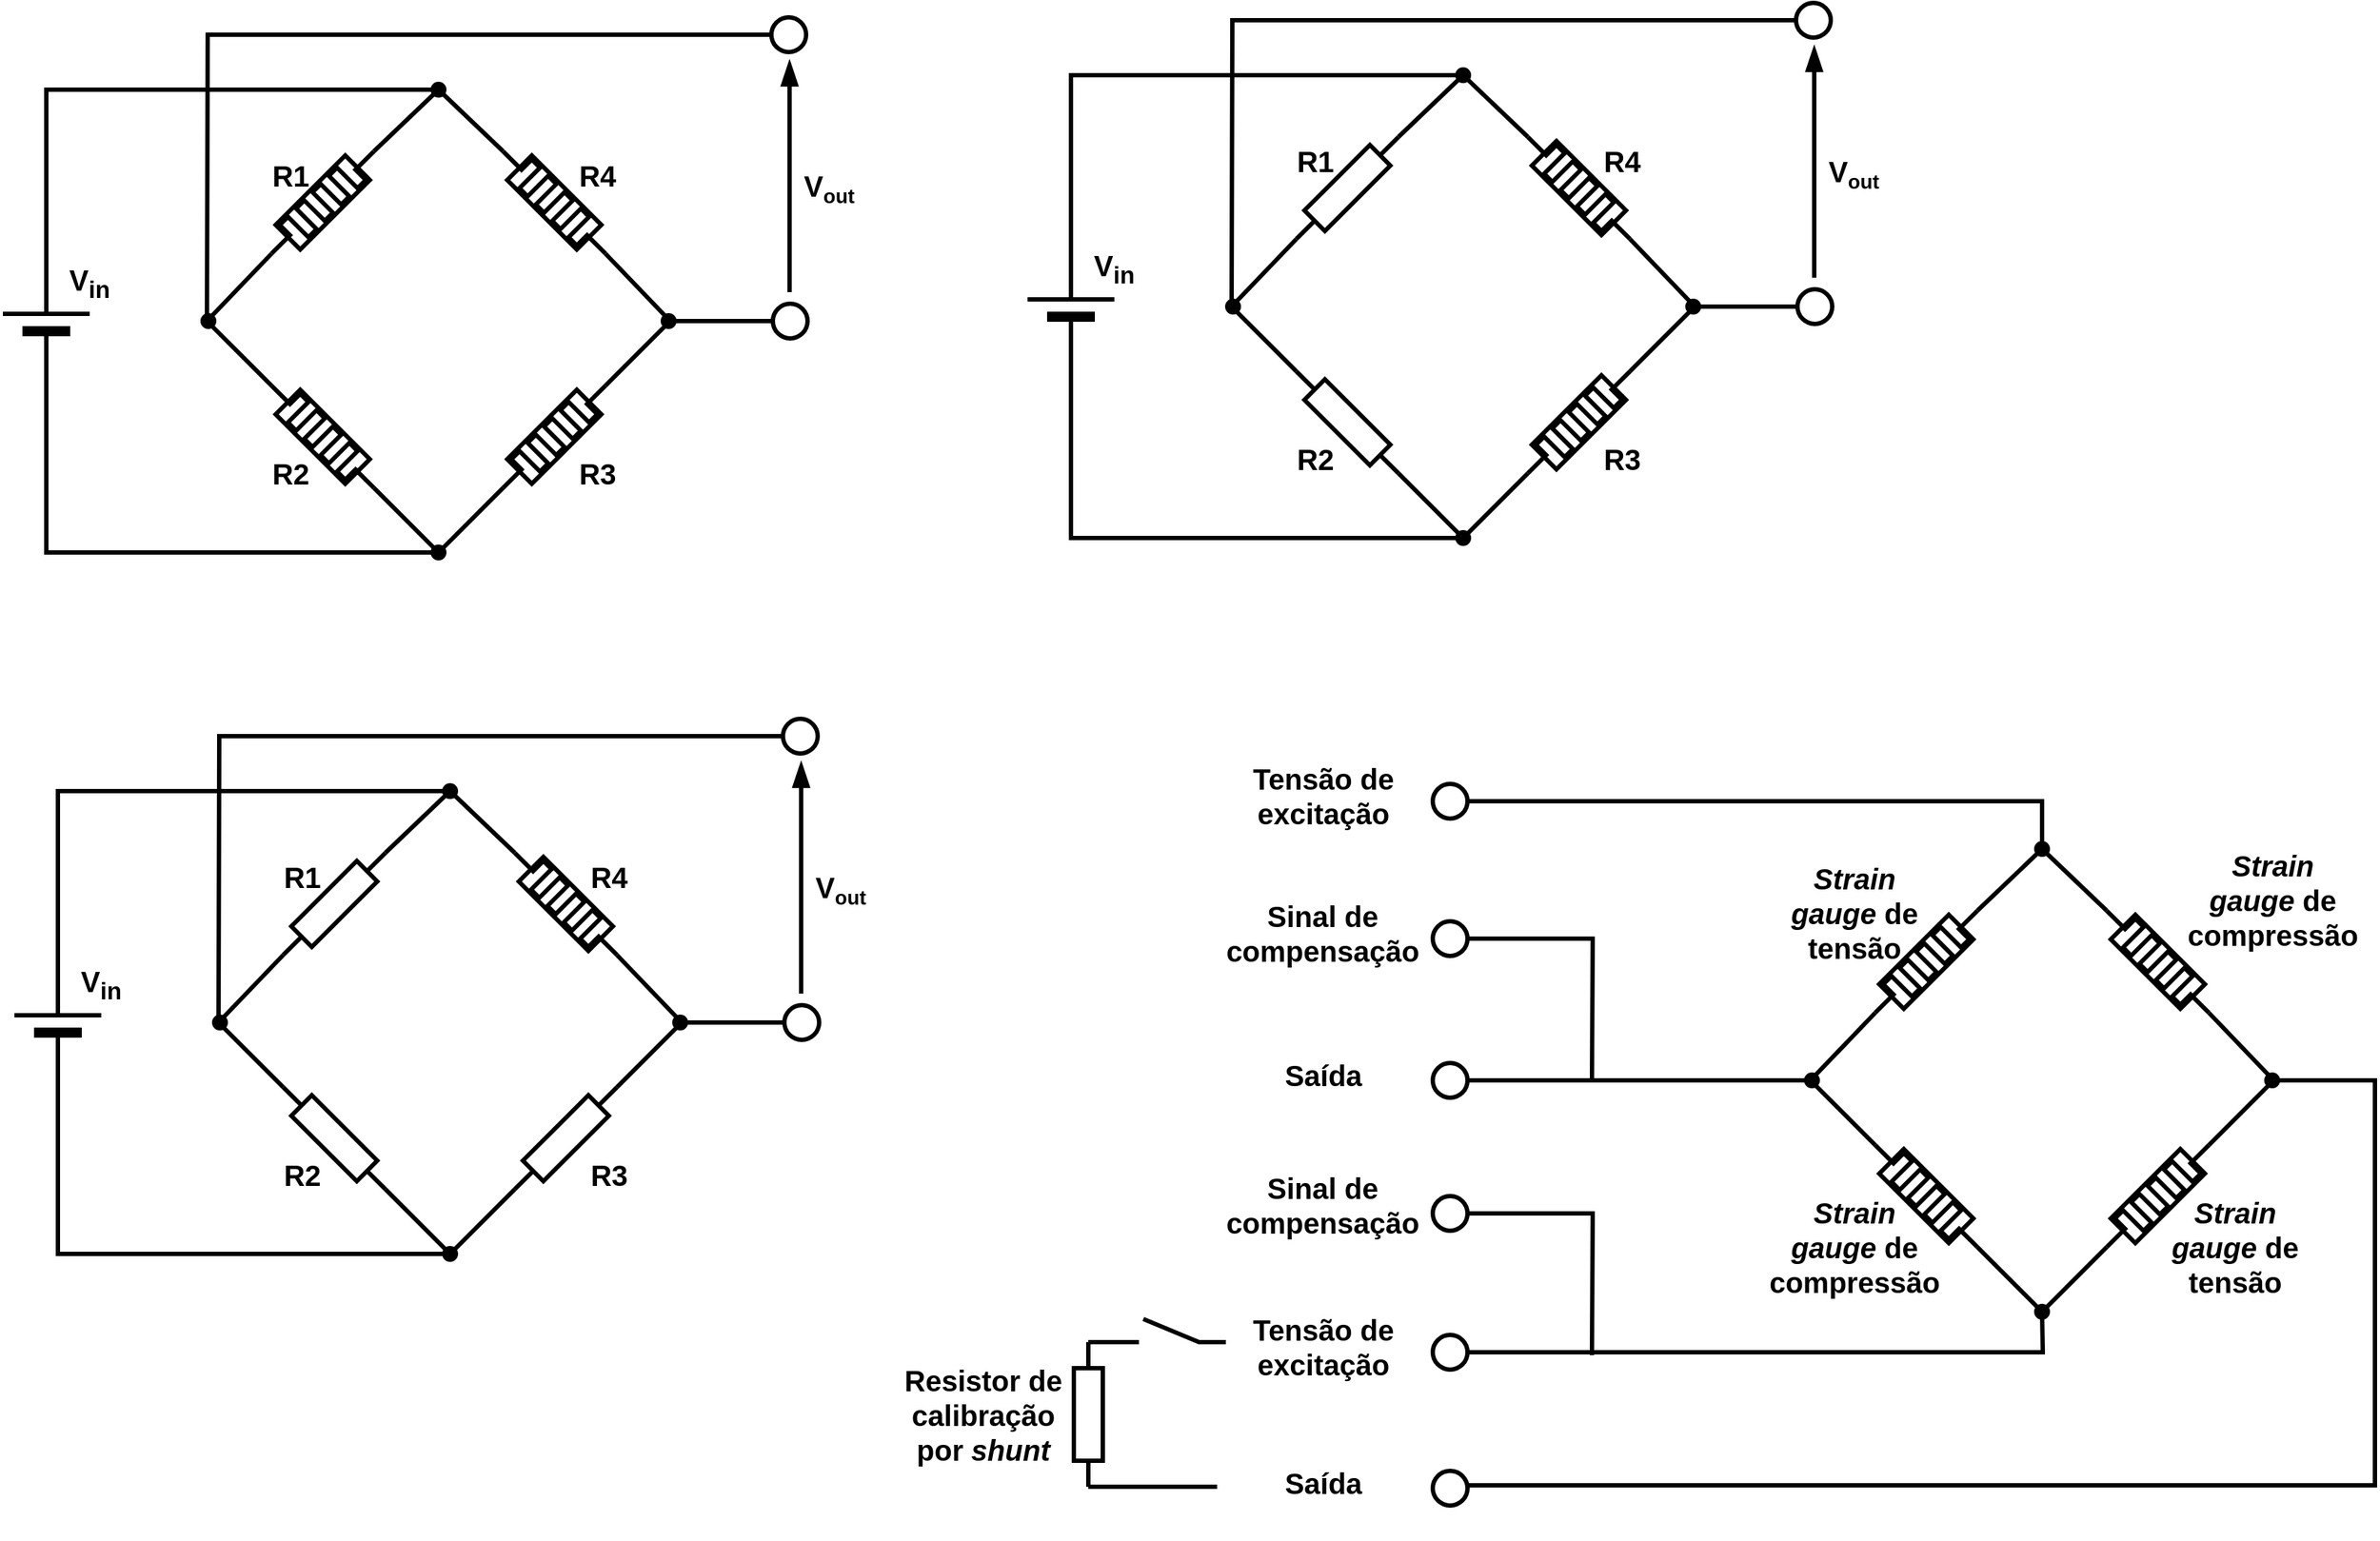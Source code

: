 <mxfile version="21.3.7" type="device">
  <diagram name="Página-1" id="iNlLbiiQIxhVp6qXynH9">
    <mxGraphModel dx="1437" dy="843" grid="1" gridSize="10" guides="1" tooltips="1" connect="1" arrows="1" fold="1" page="1" pageScale="1" pageWidth="700" pageHeight="500" math="0" shadow="0">
      <root>
        <mxCell id="0" />
        <mxCell id="1" parent="0" />
        <mxCell id="749NMIYykoAvZRzDqlqD-6" style="rounded=0;orthogonalLoop=1;jettySize=auto;html=1;exitX=0;exitY=0.5;exitDx=0;exitDy=0;exitPerimeter=0;entryX=0;entryY=0.5;entryDx=0;entryDy=0;entryPerimeter=0;endArrow=none;endFill=0;strokeWidth=3;" parent="1" source="749NMIYykoAvZRzDqlqD-47" target="749NMIYykoAvZRzDqlqD-2" edge="1">
          <mxGeometry relative="1" as="geometry">
            <mxPoint x="318.355" y="157.645" as="sourcePoint" />
            <Array as="points">
              <mxPoint x="363" y="115" />
            </Array>
          </mxGeometry>
        </mxCell>
        <mxCell id="749NMIYykoAvZRzDqlqD-2" value="" style="pointerEvents=1;verticalLabelPosition=bottom;shadow=0;dashed=0;align=center;html=1;verticalAlign=top;shape=mxgraph.electrical.resistors.memristor_2;rotation=45;strokeWidth=3;" parent="1" vertex="1">
          <mxGeometry x="393" y="181" width="100" height="24" as="geometry" />
        </mxCell>
        <mxCell id="749NMIYykoAvZRzDqlqD-8" style="rounded=0;orthogonalLoop=1;jettySize=auto;html=1;exitX=1;exitY=0.5;exitDx=0;exitDy=0;exitPerimeter=0;entryX=1;entryY=0.5;entryDx=0;entryDy=0;entryPerimeter=0;endArrow=none;endFill=0;strokeWidth=3;" parent="1" source="749NMIYykoAvZRzDqlqD-44" target="749NMIYykoAvZRzDqlqD-46" edge="1">
          <mxGeometry relative="1" as="geometry">
            <mxPoint x="318.355" y="390.355" as="sourcePoint" />
            <mxPoint x="407.645" y="390.355" as="targetPoint" />
            <Array as="points">
              <mxPoint x="363" y="435" />
            </Array>
          </mxGeometry>
        </mxCell>
        <mxCell id="749NMIYykoAvZRzDqlqD-9" style="rounded=0;orthogonalLoop=1;jettySize=auto;html=1;exitX=0;exitY=0.5;exitDx=0;exitDy=0;exitPerimeter=0;entryX=1;entryY=0.5;entryDx=0;entryDy=0;entryPerimeter=0;endArrow=none;endFill=0;strokeWidth=3;" parent="1" source="749NMIYykoAvZRzDqlqD-46" target="749NMIYykoAvZRzDqlqD-2" edge="1">
          <mxGeometry relative="1" as="geometry">
            <mxPoint x="478.355" y="319.645" as="sourcePoint" />
            <mxPoint x="418" y="400" as="targetPoint" />
            <Array as="points">
              <mxPoint x="523" y="275" />
            </Array>
          </mxGeometry>
        </mxCell>
        <mxCell id="749NMIYykoAvZRzDqlqD-10" style="rounded=0;orthogonalLoop=1;jettySize=auto;html=1;exitX=0;exitY=0.5;exitDx=0;exitDy=0;exitPerimeter=0;entryX=1;entryY=0.5;entryDx=0;entryDy=0;entryPerimeter=0;endArrow=none;endFill=0;strokeWidth=3;" parent="1" source="749NMIYykoAvZRzDqlqD-44" target="749NMIYykoAvZRzDqlqD-47" edge="1">
          <mxGeometry relative="1" as="geometry">
            <mxPoint x="247.645" y="319.645" as="sourcePoint" />
            <mxPoint x="247.645" y="228.355" as="targetPoint" />
            <Array as="points">
              <mxPoint x="203" y="275" />
            </Array>
          </mxGeometry>
        </mxCell>
        <mxCell id="749NMIYykoAvZRzDqlqD-15" style="edgeStyle=orthogonalEdgeStyle;rounded=0;orthogonalLoop=1;jettySize=auto;html=1;exitX=1;exitY=0.5;exitDx=0;exitDy=0;endArrow=none;endFill=0;exitPerimeter=0;strokeWidth=3;" parent="1" source="749NMIYykoAvZRzDqlqD-26" edge="1">
          <mxGeometry relative="1" as="geometry">
            <mxPoint x="363" y="115" as="targetPoint" />
            <Array as="points">
              <mxPoint x="92" y="115" />
            </Array>
          </mxGeometry>
        </mxCell>
        <mxCell id="749NMIYykoAvZRzDqlqD-16" style="edgeStyle=orthogonalEdgeStyle;rounded=0;orthogonalLoop=1;jettySize=auto;html=1;exitX=0;exitY=0.5;exitDx=0;exitDy=0;endArrow=none;endFill=0;exitPerimeter=0;strokeWidth=3;" parent="1" source="749NMIYykoAvZRzDqlqD-26" edge="1">
          <mxGeometry relative="1" as="geometry">
            <mxPoint x="362" y="435" as="targetPoint" />
            <mxPoint x="104" y="435" as="sourcePoint" />
            <Array as="points">
              <mxPoint x="92" y="435" />
            </Array>
          </mxGeometry>
        </mxCell>
        <mxCell id="749NMIYykoAvZRzDqlqD-23" style="edgeStyle=orthogonalEdgeStyle;rounded=0;orthogonalLoop=1;jettySize=auto;html=1;exitX=0;exitY=0.5;exitDx=0;exitDy=0;endArrow=none;endFill=0;strokeWidth=3;" parent="1" source="749NMIYykoAvZRzDqlqD-21" edge="1">
          <mxGeometry relative="1" as="geometry">
            <mxPoint x="203" y="275" as="targetPoint" />
          </mxGeometry>
        </mxCell>
        <mxCell id="749NMIYykoAvZRzDqlqD-21" value="" style="ellipse;whiteSpace=wrap;html=1;aspect=fixed;strokeWidth=3;" parent="1" vertex="1">
          <mxGeometry x="593" y="65" width="24" height="24" as="geometry" />
        </mxCell>
        <mxCell id="749NMIYykoAvZRzDqlqD-25" style="edgeStyle=orthogonalEdgeStyle;rounded=0;orthogonalLoop=1;jettySize=auto;html=1;exitX=0;exitY=0.5;exitDx=0;exitDy=0;endArrow=none;endFill=0;strokeWidth=3;" parent="1" source="749NMIYykoAvZRzDqlqD-24" edge="1">
          <mxGeometry relative="1" as="geometry">
            <mxPoint x="524" y="275" as="targetPoint" />
          </mxGeometry>
        </mxCell>
        <mxCell id="749NMIYykoAvZRzDqlqD-24" value="" style="ellipse;whiteSpace=wrap;html=1;aspect=fixed;strokeWidth=3;" parent="1" vertex="1">
          <mxGeometry x="594" y="263" width="24" height="24" as="geometry" />
        </mxCell>
        <mxCell id="749NMIYykoAvZRzDqlqD-26" value="" style="verticalLabelPosition=bottom;shadow=0;dashed=0;align=center;fillColor=strokeColor;html=1;verticalAlign=top;strokeWidth=3;shape=mxgraph.electrical.miscellaneous.monocell_battery;rotation=-90;" parent="1" vertex="1">
          <mxGeometry x="42" y="245" width="100" height="60" as="geometry" />
        </mxCell>
        <mxCell id="749NMIYykoAvZRzDqlqD-37" value="" style="endArrow=blockThin;html=1;rounded=0;strokeWidth=3;endFill=1;endSize=10;" parent="1" edge="1">
          <mxGeometry width="50" height="50" relative="1" as="geometry">
            <mxPoint x="605.58" y="255" as="sourcePoint" />
            <mxPoint x="605.58" y="95" as="targetPoint" />
          </mxGeometry>
        </mxCell>
        <mxCell id="749NMIYykoAvZRzDqlqD-39" value="&lt;span style=&quot;font-size: 20px;&quot;&gt;&lt;b style=&quot;font-size: 20px;&quot;&gt;R1&lt;/b&gt;&lt;/span&gt;" style="text;html=1;strokeColor=none;fillColor=none;align=center;verticalAlign=middle;whiteSpace=wrap;rounded=0;fontSize=20;" parent="1" vertex="1">
          <mxGeometry x="241" y="159" width="40" height="30" as="geometry" />
        </mxCell>
        <mxCell id="749NMIYykoAvZRzDqlqD-40" value="&lt;span style=&quot;font-size: 20px;&quot;&gt;&lt;b style=&quot;font-size: 20px;&quot;&gt;R2&lt;/b&gt;&lt;/span&gt;" style="text;html=1;strokeColor=none;fillColor=none;align=center;verticalAlign=middle;whiteSpace=wrap;rounded=0;fontSize=20;" parent="1" vertex="1">
          <mxGeometry x="241" y="365" width="40" height="30" as="geometry" />
        </mxCell>
        <mxCell id="749NMIYykoAvZRzDqlqD-41" value="&lt;span style=&quot;font-size: 20px;&quot;&gt;&lt;b style=&quot;font-size: 20px;&quot;&gt;R3&lt;/b&gt;&lt;/span&gt;" style="text;html=1;strokeColor=none;fillColor=none;align=center;verticalAlign=middle;whiteSpace=wrap;rounded=0;fontSize=20;" parent="1" vertex="1">
          <mxGeometry x="453" y="365" width="40" height="30" as="geometry" />
        </mxCell>
        <mxCell id="749NMIYykoAvZRzDqlqD-42" value="&lt;b&gt;V&lt;sub&gt;in&lt;/sub&gt;&lt;/b&gt;" style="text;html=1;strokeColor=none;fillColor=none;align=center;verticalAlign=middle;whiteSpace=wrap;rounded=0;fontSize=20;" parent="1" vertex="1">
          <mxGeometry x="102" y="225" width="40" height="48" as="geometry" />
        </mxCell>
        <mxCell id="749NMIYykoAvZRzDqlqD-43" value="&lt;b&gt;V&lt;span style=&quot;font-size: 16.667px;&quot;&gt;&lt;sub&gt;out&lt;/sub&gt;&lt;/span&gt;&lt;/b&gt;" style="text;html=1;strokeColor=none;fillColor=none;align=center;verticalAlign=middle;whiteSpace=wrap;rounded=0;fontSize=20;" parent="1" vertex="1">
          <mxGeometry x="608" y="159" width="50" height="48" as="geometry" />
        </mxCell>
        <mxCell id="749NMIYykoAvZRzDqlqD-44" value="" style="pointerEvents=1;verticalLabelPosition=bottom;shadow=0;dashed=0;align=center;html=1;verticalAlign=top;shape=mxgraph.electrical.resistors.memristor_2;rotation=45;strokeWidth=3;" parent="1" vertex="1">
          <mxGeometry x="233" y="343" width="100" height="24" as="geometry" />
        </mxCell>
        <mxCell id="749NMIYykoAvZRzDqlqD-46" value="" style="pointerEvents=1;verticalLabelPosition=bottom;shadow=0;dashed=0;align=center;html=1;verticalAlign=top;shape=mxgraph.electrical.resistors.memristor_2;rotation=-225;strokeWidth=3;" parent="1" vertex="1">
          <mxGeometry x="393" y="343" width="100" height="24" as="geometry" />
        </mxCell>
        <mxCell id="749NMIYykoAvZRzDqlqD-47" value="" style="pointerEvents=1;verticalLabelPosition=bottom;shadow=0;dashed=0;align=center;html=1;verticalAlign=top;shape=mxgraph.electrical.resistors.memristor_2;rotation=-225;strokeWidth=3;" parent="1" vertex="1">
          <mxGeometry x="233" y="181" width="100" height="24" as="geometry" />
        </mxCell>
        <mxCell id="749NMIYykoAvZRzDqlqD-48" value="&lt;span style=&quot;font-size: 20px;&quot;&gt;&lt;b style=&quot;font-size: 20px;&quot;&gt;R4&lt;/b&gt;&lt;/span&gt;" style="text;html=1;strokeColor=none;fillColor=none;align=center;verticalAlign=middle;whiteSpace=wrap;rounded=0;fontSize=20;" parent="1" vertex="1">
          <mxGeometry x="453" y="159" width="40" height="30" as="geometry" />
        </mxCell>
        <mxCell id="749NMIYykoAvZRzDqlqD-49" style="rounded=0;orthogonalLoop=1;jettySize=auto;html=1;exitX=1;exitY=0.5;exitDx=0;exitDy=0;exitPerimeter=0;entryX=0;entryY=0.5;entryDx=0;entryDy=0;entryPerimeter=0;endArrow=none;endFill=0;strokeWidth=3;" parent="1" source="749NMIYykoAvZRzDqlqD-73" target="749NMIYykoAvZRzDqlqD-50" edge="1">
          <mxGeometry relative="1" as="geometry">
            <mxPoint x="326.355" y="642.645" as="sourcePoint" />
            <Array as="points">
              <mxPoint x="371" y="600" />
            </Array>
          </mxGeometry>
        </mxCell>
        <mxCell id="749NMIYykoAvZRzDqlqD-50" value="" style="pointerEvents=1;verticalLabelPosition=bottom;shadow=0;dashed=0;align=center;html=1;verticalAlign=top;shape=mxgraph.electrical.resistors.memristor_2;rotation=45;strokeWidth=3;" parent="1" vertex="1">
          <mxGeometry x="401" y="666" width="100" height="24" as="geometry" />
        </mxCell>
        <mxCell id="749NMIYykoAvZRzDqlqD-51" style="rounded=0;orthogonalLoop=1;jettySize=auto;html=1;exitX=1;exitY=0.5;exitDx=0;exitDy=0;exitPerimeter=0;entryX=0;entryY=0.5;entryDx=0;entryDy=0;entryPerimeter=0;endArrow=none;endFill=0;strokeWidth=3;" parent="1" source="749NMIYykoAvZRzDqlqD-75" target="749NMIYykoAvZRzDqlqD-74" edge="1">
          <mxGeometry relative="1" as="geometry">
            <mxPoint x="326.355" y="875.355" as="sourcePoint" />
            <mxPoint x="415.645" y="875.355" as="targetPoint" />
            <Array as="points">
              <mxPoint x="371" y="920" />
            </Array>
          </mxGeometry>
        </mxCell>
        <mxCell id="749NMIYykoAvZRzDqlqD-52" style="rounded=0;orthogonalLoop=1;jettySize=auto;html=1;exitX=1;exitY=0.5;exitDx=0;exitDy=0;exitPerimeter=0;entryX=1;entryY=0.5;entryDx=0;entryDy=0;entryPerimeter=0;endArrow=none;endFill=0;strokeWidth=3;" parent="1" source="749NMIYykoAvZRzDqlqD-74" target="749NMIYykoAvZRzDqlqD-50" edge="1">
          <mxGeometry relative="1" as="geometry">
            <mxPoint x="486.355" y="804.645" as="sourcePoint" />
            <mxPoint x="426" y="885" as="targetPoint" />
            <Array as="points">
              <mxPoint x="531" y="760" />
            </Array>
          </mxGeometry>
        </mxCell>
        <mxCell id="749NMIYykoAvZRzDqlqD-53" style="rounded=0;orthogonalLoop=1;jettySize=auto;html=1;exitX=0;exitY=0.5;exitDx=0;exitDy=0;exitPerimeter=0;entryX=0;entryY=0.5;entryDx=0;entryDy=0;entryPerimeter=0;endArrow=none;endFill=0;strokeWidth=3;" parent="1" source="749NMIYykoAvZRzDqlqD-75" target="749NMIYykoAvZRzDqlqD-73" edge="1">
          <mxGeometry relative="1" as="geometry">
            <mxPoint x="255.645" y="804.645" as="sourcePoint" />
            <mxPoint x="255.645" y="713.355" as="targetPoint" />
            <Array as="points">
              <mxPoint x="211" y="760" />
            </Array>
          </mxGeometry>
        </mxCell>
        <mxCell id="749NMIYykoAvZRzDqlqD-54" style="edgeStyle=orthogonalEdgeStyle;rounded=0;orthogonalLoop=1;jettySize=auto;html=1;exitX=1;exitY=0.5;exitDx=0;exitDy=0;endArrow=none;endFill=0;exitPerimeter=0;strokeWidth=3;" parent="1" source="749NMIYykoAvZRzDqlqD-60" edge="1">
          <mxGeometry relative="1" as="geometry">
            <mxPoint x="371" y="600" as="targetPoint" />
            <Array as="points">
              <mxPoint x="100" y="600" />
            </Array>
          </mxGeometry>
        </mxCell>
        <mxCell id="749NMIYykoAvZRzDqlqD-55" style="edgeStyle=orthogonalEdgeStyle;rounded=0;orthogonalLoop=1;jettySize=auto;html=1;exitX=0;exitY=0.5;exitDx=0;exitDy=0;endArrow=none;endFill=0;exitPerimeter=0;strokeWidth=3;" parent="1" source="749NMIYykoAvZRzDqlqD-60" edge="1">
          <mxGeometry relative="1" as="geometry">
            <mxPoint x="370" y="920" as="targetPoint" />
            <mxPoint x="112" y="920" as="sourcePoint" />
            <Array as="points">
              <mxPoint x="100" y="920" />
            </Array>
          </mxGeometry>
        </mxCell>
        <mxCell id="749NMIYykoAvZRzDqlqD-56" style="edgeStyle=orthogonalEdgeStyle;rounded=0;orthogonalLoop=1;jettySize=auto;html=1;exitX=0;exitY=0.5;exitDx=0;exitDy=0;endArrow=none;endFill=0;strokeWidth=3;" parent="1" source="749NMIYykoAvZRzDqlqD-57" edge="1">
          <mxGeometry relative="1" as="geometry">
            <mxPoint x="211" y="760" as="targetPoint" />
          </mxGeometry>
        </mxCell>
        <mxCell id="749NMIYykoAvZRzDqlqD-57" value="" style="ellipse;whiteSpace=wrap;html=1;aspect=fixed;strokeWidth=3;" parent="1" vertex="1">
          <mxGeometry x="601" y="550" width="24" height="24" as="geometry" />
        </mxCell>
        <mxCell id="749NMIYykoAvZRzDqlqD-58" style="edgeStyle=orthogonalEdgeStyle;rounded=0;orthogonalLoop=1;jettySize=auto;html=1;exitX=0;exitY=0.5;exitDx=0;exitDy=0;endArrow=none;endFill=0;strokeWidth=3;" parent="1" source="749NMIYykoAvZRzDqlqD-59" edge="1">
          <mxGeometry relative="1" as="geometry">
            <mxPoint x="532" y="760" as="targetPoint" />
          </mxGeometry>
        </mxCell>
        <mxCell id="749NMIYykoAvZRzDqlqD-59" value="" style="ellipse;whiteSpace=wrap;html=1;aspect=fixed;strokeWidth=3;" parent="1" vertex="1">
          <mxGeometry x="602" y="748" width="24" height="24" as="geometry" />
        </mxCell>
        <mxCell id="749NMIYykoAvZRzDqlqD-60" value="" style="verticalLabelPosition=bottom;shadow=0;dashed=0;align=center;fillColor=strokeColor;html=1;verticalAlign=top;strokeWidth=3;shape=mxgraph.electrical.miscellaneous.monocell_battery;rotation=-90;" parent="1" vertex="1">
          <mxGeometry x="50" y="730" width="100" height="60" as="geometry" />
        </mxCell>
        <mxCell id="749NMIYykoAvZRzDqlqD-61" value="" style="endArrow=blockThin;html=1;rounded=0;strokeWidth=3;endFill=1;endSize=10;" parent="1" edge="1">
          <mxGeometry width="50" height="50" relative="1" as="geometry">
            <mxPoint x="613.58" y="740" as="sourcePoint" />
            <mxPoint x="613.58" y="580" as="targetPoint" />
          </mxGeometry>
        </mxCell>
        <mxCell id="749NMIYykoAvZRzDqlqD-62" value="&lt;span style=&quot;font-size: 20px;&quot;&gt;&lt;b style=&quot;font-size: 20px;&quot;&gt;R1&lt;/b&gt;&lt;/span&gt;" style="text;html=1;strokeColor=none;fillColor=none;align=center;verticalAlign=middle;whiteSpace=wrap;rounded=0;fontSize=20;" parent="1" vertex="1">
          <mxGeometry x="249" y="644" width="40" height="30" as="geometry" />
        </mxCell>
        <mxCell id="749NMIYykoAvZRzDqlqD-63" value="&lt;span style=&quot;font-size: 20px;&quot;&gt;&lt;b style=&quot;font-size: 20px;&quot;&gt;R2&lt;/b&gt;&lt;/span&gt;" style="text;html=1;strokeColor=none;fillColor=none;align=center;verticalAlign=middle;whiteSpace=wrap;rounded=0;fontSize=20;" parent="1" vertex="1">
          <mxGeometry x="249" y="850" width="40" height="30" as="geometry" />
        </mxCell>
        <mxCell id="749NMIYykoAvZRzDqlqD-64" value="&lt;span style=&quot;font-size: 20px;&quot;&gt;&lt;b style=&quot;font-size: 20px;&quot;&gt;R3&lt;/b&gt;&lt;/span&gt;" style="text;html=1;strokeColor=none;fillColor=none;align=center;verticalAlign=middle;whiteSpace=wrap;rounded=0;fontSize=20;" parent="1" vertex="1">
          <mxGeometry x="461" y="850" width="40" height="30" as="geometry" />
        </mxCell>
        <mxCell id="749NMIYykoAvZRzDqlqD-65" value="&lt;b&gt;V&lt;sub&gt;in&lt;/sub&gt;&lt;/b&gt;" style="text;html=1;strokeColor=none;fillColor=none;align=center;verticalAlign=middle;whiteSpace=wrap;rounded=0;fontSize=20;" parent="1" vertex="1">
          <mxGeometry x="110" y="710" width="40" height="48" as="geometry" />
        </mxCell>
        <mxCell id="749NMIYykoAvZRzDqlqD-66" value="&lt;b&gt;V&lt;span style=&quot;font-size: 16.667px;&quot;&gt;&lt;sub&gt;out&lt;/sub&gt;&lt;/span&gt;&lt;/b&gt;" style="text;html=1;strokeColor=none;fillColor=none;align=center;verticalAlign=middle;whiteSpace=wrap;rounded=0;fontSize=20;" parent="1" vertex="1">
          <mxGeometry x="616" y="644" width="50" height="48" as="geometry" />
        </mxCell>
        <mxCell id="749NMIYykoAvZRzDqlqD-70" value="&lt;span style=&quot;font-size: 20px;&quot;&gt;&lt;b style=&quot;font-size: 20px;&quot;&gt;R4&lt;/b&gt;&lt;/span&gt;" style="text;html=1;strokeColor=none;fillColor=none;align=center;verticalAlign=middle;whiteSpace=wrap;rounded=0;fontSize=20;" parent="1" vertex="1">
          <mxGeometry x="461" y="644" width="40" height="30" as="geometry" />
        </mxCell>
        <mxCell id="749NMIYykoAvZRzDqlqD-73" value="" style="pointerEvents=1;verticalLabelPosition=bottom;shadow=0;dashed=0;align=center;html=1;verticalAlign=top;shape=mxgraph.electrical.resistors.resistor_1;rotation=-45;strokeWidth=3;" parent="1" vertex="1">
          <mxGeometry x="241" y="668" width="100" height="20" as="geometry" />
        </mxCell>
        <mxCell id="749NMIYykoAvZRzDqlqD-74" value="" style="pointerEvents=1;verticalLabelPosition=bottom;shadow=0;dashed=0;align=center;html=1;verticalAlign=top;shape=mxgraph.electrical.resistors.resistor_1;rotation=-45;strokeWidth=3;" parent="1" vertex="1">
          <mxGeometry x="401" y="830" width="100" height="20" as="geometry" />
        </mxCell>
        <mxCell id="749NMIYykoAvZRzDqlqD-75" value="" style="pointerEvents=1;verticalLabelPosition=bottom;shadow=0;dashed=0;align=center;html=1;verticalAlign=top;shape=mxgraph.electrical.resistors.resistor_1;rotation=45;strokeWidth=3;" parent="1" vertex="1">
          <mxGeometry x="241" y="830" width="100" height="20" as="geometry" />
        </mxCell>
        <mxCell id="749NMIYykoAvZRzDqlqD-77" value="" style="verticalLabelPosition=bottom;shadow=0;dashed=0;align=center;html=1;verticalAlign=top;strokeWidth=1;shape=ellipse;fillColor=#000000;" parent="1" vertex="1">
          <mxGeometry x="358" y="110" width="10" height="10" as="geometry" />
        </mxCell>
        <mxCell id="749NMIYykoAvZRzDqlqD-79" value="" style="verticalLabelPosition=bottom;shadow=0;dashed=0;align=center;html=1;verticalAlign=top;strokeWidth=1;shape=ellipse;fillColor=#000000;" parent="1" vertex="1">
          <mxGeometry x="358" y="430" width="10" height="10" as="geometry" />
        </mxCell>
        <mxCell id="749NMIYykoAvZRzDqlqD-80" value="" style="verticalLabelPosition=bottom;shadow=0;dashed=0;align=center;html=1;verticalAlign=top;strokeWidth=1;shape=ellipse;fillColor=#000000;" parent="1" vertex="1">
          <mxGeometry x="199" y="270" width="10" height="10" as="geometry" />
        </mxCell>
        <mxCell id="749NMIYykoAvZRzDqlqD-81" value="" style="verticalLabelPosition=bottom;shadow=0;dashed=0;align=center;html=1;verticalAlign=top;strokeWidth=1;shape=ellipse;fillColor=#000000;" parent="1" vertex="1">
          <mxGeometry x="517" y="270" width="10" height="10" as="geometry" />
        </mxCell>
        <mxCell id="749NMIYykoAvZRzDqlqD-82" value="" style="verticalLabelPosition=bottom;shadow=0;dashed=0;align=center;html=1;verticalAlign=top;strokeWidth=1;shape=ellipse;fillColor=#000000;" parent="1" vertex="1">
          <mxGeometry x="366" y="595" width="10" height="10" as="geometry" />
        </mxCell>
        <mxCell id="749NMIYykoAvZRzDqlqD-83" value="" style="verticalLabelPosition=bottom;shadow=0;dashed=0;align=center;html=1;verticalAlign=top;strokeWidth=1;shape=ellipse;fillColor=#000000;" parent="1" vertex="1">
          <mxGeometry x="525" y="755" width="10" height="10" as="geometry" />
        </mxCell>
        <mxCell id="749NMIYykoAvZRzDqlqD-84" value="" style="verticalLabelPosition=bottom;shadow=0;dashed=0;align=center;html=1;verticalAlign=top;strokeWidth=1;shape=ellipse;fillColor=#000000;" parent="1" vertex="1">
          <mxGeometry x="207" y="755" width="10" height="10" as="geometry" />
        </mxCell>
        <mxCell id="749NMIYykoAvZRzDqlqD-85" value="" style="verticalLabelPosition=bottom;shadow=0;dashed=0;align=center;html=1;verticalAlign=top;strokeWidth=1;shape=ellipse;fillColor=#000000;" parent="1" vertex="1">
          <mxGeometry x="366" y="915" width="10" height="10" as="geometry" />
        </mxCell>
        <mxCell id="749NMIYykoAvZRzDqlqD-86" style="rounded=0;orthogonalLoop=1;jettySize=auto;html=1;exitX=1;exitY=0.5;exitDx=0;exitDy=0;exitPerimeter=0;entryX=0;entryY=0.5;entryDx=0;entryDy=0;entryPerimeter=0;endArrow=none;endFill=0;strokeWidth=3;" parent="1" source="749NMIYykoAvZRzDqlqD-105" target="749NMIYykoAvZRzDqlqD-87" edge="1">
          <mxGeometry relative="1" as="geometry">
            <mxPoint x="1026.355" y="147.645" as="sourcePoint" />
            <Array as="points">
              <mxPoint x="1071" y="105" />
            </Array>
          </mxGeometry>
        </mxCell>
        <mxCell id="749NMIYykoAvZRzDqlqD-87" value="" style="pointerEvents=1;verticalLabelPosition=bottom;shadow=0;dashed=0;align=center;html=1;verticalAlign=top;shape=mxgraph.electrical.resistors.memristor_2;rotation=45;strokeWidth=3;" parent="1" vertex="1">
          <mxGeometry x="1101" y="171" width="100" height="24" as="geometry" />
        </mxCell>
        <mxCell id="749NMIYykoAvZRzDqlqD-88" style="rounded=0;orthogonalLoop=1;jettySize=auto;html=1;exitX=1;exitY=0.5;exitDx=0;exitDy=0;exitPerimeter=0;entryX=1;entryY=0.5;entryDx=0;entryDy=0;entryPerimeter=0;endArrow=none;endFill=0;strokeWidth=3;" parent="1" source="749NMIYykoAvZRzDqlqD-107" target="749NMIYykoAvZRzDqlqD-112" edge="1">
          <mxGeometry relative="1" as="geometry">
            <mxPoint x="1026.355" y="380.355" as="sourcePoint" />
            <mxPoint x="1115.645" y="380.355" as="targetPoint" />
            <Array as="points">
              <mxPoint x="1071" y="425" />
            </Array>
          </mxGeometry>
        </mxCell>
        <mxCell id="749NMIYykoAvZRzDqlqD-89" style="rounded=0;orthogonalLoop=1;jettySize=auto;html=1;exitX=0;exitY=0.5;exitDx=0;exitDy=0;exitPerimeter=0;entryX=1;entryY=0.5;entryDx=0;entryDy=0;entryPerimeter=0;endArrow=none;endFill=0;strokeWidth=3;" parent="1" source="749NMIYykoAvZRzDqlqD-112" target="749NMIYykoAvZRzDqlqD-87" edge="1">
          <mxGeometry relative="1" as="geometry">
            <mxPoint x="1186.355" y="309.645" as="sourcePoint" />
            <mxPoint x="1126" y="390" as="targetPoint" />
            <Array as="points">
              <mxPoint x="1231" y="265" />
            </Array>
          </mxGeometry>
        </mxCell>
        <mxCell id="749NMIYykoAvZRzDqlqD-90" style="rounded=0;orthogonalLoop=1;jettySize=auto;html=1;exitX=0;exitY=0.5;exitDx=0;exitDy=0;exitPerimeter=0;entryX=0;entryY=0.5;entryDx=0;entryDy=0;entryPerimeter=0;endArrow=none;endFill=0;strokeWidth=3;" parent="1" source="749NMIYykoAvZRzDqlqD-107" target="749NMIYykoAvZRzDqlqD-105" edge="1">
          <mxGeometry relative="1" as="geometry">
            <mxPoint x="955.645" y="309.645" as="sourcePoint" />
            <mxPoint x="955.645" y="218.355" as="targetPoint" />
            <Array as="points">
              <mxPoint x="911" y="265" />
            </Array>
          </mxGeometry>
        </mxCell>
        <mxCell id="749NMIYykoAvZRzDqlqD-91" style="edgeStyle=orthogonalEdgeStyle;rounded=0;orthogonalLoop=1;jettySize=auto;html=1;exitX=1;exitY=0.5;exitDx=0;exitDy=0;endArrow=none;endFill=0;exitPerimeter=0;strokeWidth=3;" parent="1" source="749NMIYykoAvZRzDqlqD-97" edge="1">
          <mxGeometry relative="1" as="geometry">
            <mxPoint x="1071" y="105" as="targetPoint" />
            <Array as="points">
              <mxPoint x="800" y="105" />
            </Array>
          </mxGeometry>
        </mxCell>
        <mxCell id="749NMIYykoAvZRzDqlqD-92" style="edgeStyle=orthogonalEdgeStyle;rounded=0;orthogonalLoop=1;jettySize=auto;html=1;exitX=0;exitY=0.5;exitDx=0;exitDy=0;endArrow=none;endFill=0;exitPerimeter=0;strokeWidth=3;" parent="1" source="749NMIYykoAvZRzDqlqD-97" edge="1">
          <mxGeometry relative="1" as="geometry">
            <mxPoint x="1070" y="425" as="targetPoint" />
            <mxPoint x="812" y="425" as="sourcePoint" />
            <Array as="points">
              <mxPoint x="800" y="425" />
            </Array>
          </mxGeometry>
        </mxCell>
        <mxCell id="749NMIYykoAvZRzDqlqD-93" style="edgeStyle=orthogonalEdgeStyle;rounded=0;orthogonalLoop=1;jettySize=auto;html=1;exitX=0;exitY=0.5;exitDx=0;exitDy=0;endArrow=none;endFill=0;strokeWidth=3;" parent="1" source="749NMIYykoAvZRzDqlqD-94" edge="1">
          <mxGeometry relative="1" as="geometry">
            <mxPoint x="911" y="265" as="targetPoint" />
          </mxGeometry>
        </mxCell>
        <mxCell id="749NMIYykoAvZRzDqlqD-94" value="" style="ellipse;whiteSpace=wrap;html=1;aspect=fixed;strokeWidth=3;" parent="1" vertex="1">
          <mxGeometry x="1301" y="55" width="24" height="24" as="geometry" />
        </mxCell>
        <mxCell id="749NMIYykoAvZRzDqlqD-95" style="edgeStyle=orthogonalEdgeStyle;rounded=0;orthogonalLoop=1;jettySize=auto;html=1;exitX=0;exitY=0.5;exitDx=0;exitDy=0;endArrow=none;endFill=0;strokeWidth=3;" parent="1" source="749NMIYykoAvZRzDqlqD-96" edge="1">
          <mxGeometry relative="1" as="geometry">
            <mxPoint x="1232" y="265" as="targetPoint" />
          </mxGeometry>
        </mxCell>
        <mxCell id="749NMIYykoAvZRzDqlqD-96" value="" style="ellipse;whiteSpace=wrap;html=1;aspect=fixed;strokeWidth=3;" parent="1" vertex="1">
          <mxGeometry x="1302" y="253" width="24" height="24" as="geometry" />
        </mxCell>
        <mxCell id="749NMIYykoAvZRzDqlqD-97" value="" style="verticalLabelPosition=bottom;shadow=0;dashed=0;align=center;fillColor=strokeColor;html=1;verticalAlign=top;strokeWidth=3;shape=mxgraph.electrical.miscellaneous.monocell_battery;rotation=-90;" parent="1" vertex="1">
          <mxGeometry x="750" y="235" width="100" height="60" as="geometry" />
        </mxCell>
        <mxCell id="749NMIYykoAvZRzDqlqD-98" value="" style="endArrow=blockThin;html=1;rounded=0;strokeWidth=3;endFill=1;endSize=10;" parent="1" edge="1">
          <mxGeometry width="50" height="50" relative="1" as="geometry">
            <mxPoint x="1313.58" y="245" as="sourcePoint" />
            <mxPoint x="1313.58" y="85" as="targetPoint" />
          </mxGeometry>
        </mxCell>
        <mxCell id="749NMIYykoAvZRzDqlqD-99" value="&lt;span style=&quot;font-size: 20px;&quot;&gt;&lt;b style=&quot;font-size: 20px;&quot;&gt;R1&lt;/b&gt;&lt;/span&gt;" style="text;html=1;strokeColor=none;fillColor=none;align=center;verticalAlign=middle;whiteSpace=wrap;rounded=0;fontSize=20;" parent="1" vertex="1">
          <mxGeometry x="949" y="149" width="40" height="30" as="geometry" />
        </mxCell>
        <mxCell id="749NMIYykoAvZRzDqlqD-100" value="&lt;span style=&quot;font-size: 20px;&quot;&gt;&lt;b style=&quot;font-size: 20px;&quot;&gt;R2&lt;/b&gt;&lt;/span&gt;" style="text;html=1;strokeColor=none;fillColor=none;align=center;verticalAlign=middle;whiteSpace=wrap;rounded=0;fontSize=20;" parent="1" vertex="1">
          <mxGeometry x="949" y="355" width="40" height="30" as="geometry" />
        </mxCell>
        <mxCell id="749NMIYykoAvZRzDqlqD-101" value="&lt;span style=&quot;font-size: 20px;&quot;&gt;&lt;b style=&quot;font-size: 20px;&quot;&gt;R3&lt;/b&gt;&lt;/span&gt;" style="text;html=1;strokeColor=none;fillColor=none;align=center;verticalAlign=middle;whiteSpace=wrap;rounded=0;fontSize=20;" parent="1" vertex="1">
          <mxGeometry x="1161" y="355" width="40" height="30" as="geometry" />
        </mxCell>
        <mxCell id="749NMIYykoAvZRzDqlqD-102" value="&lt;b&gt;V&lt;sub&gt;in&lt;/sub&gt;&lt;/b&gt;" style="text;html=1;strokeColor=none;fillColor=none;align=center;verticalAlign=middle;whiteSpace=wrap;rounded=0;fontSize=20;" parent="1" vertex="1">
          <mxGeometry x="810" y="215" width="40" height="48" as="geometry" />
        </mxCell>
        <mxCell id="749NMIYykoAvZRzDqlqD-103" value="&lt;b&gt;V&lt;span style=&quot;font-size: 16.667px;&quot;&gt;&lt;sub&gt;out&lt;/sub&gt;&lt;/span&gt;&lt;/b&gt;" style="text;html=1;strokeColor=none;fillColor=none;align=center;verticalAlign=middle;whiteSpace=wrap;rounded=0;fontSize=20;" parent="1" vertex="1">
          <mxGeometry x="1316" y="149" width="50" height="48" as="geometry" />
        </mxCell>
        <mxCell id="749NMIYykoAvZRzDqlqD-104" value="&lt;span style=&quot;font-size: 20px;&quot;&gt;&lt;b style=&quot;font-size: 20px;&quot;&gt;R4&lt;/b&gt;&lt;/span&gt;" style="text;html=1;strokeColor=none;fillColor=none;align=center;verticalAlign=middle;whiteSpace=wrap;rounded=0;fontSize=20;" parent="1" vertex="1">
          <mxGeometry x="1161" y="149" width="40" height="30" as="geometry" />
        </mxCell>
        <mxCell id="749NMIYykoAvZRzDqlqD-105" value="" style="pointerEvents=1;verticalLabelPosition=bottom;shadow=0;dashed=0;align=center;html=1;verticalAlign=top;shape=mxgraph.electrical.resistors.resistor_1;rotation=-45;strokeWidth=3;" parent="1" vertex="1">
          <mxGeometry x="941" y="173" width="100" height="20" as="geometry" />
        </mxCell>
        <mxCell id="749NMIYykoAvZRzDqlqD-107" value="" style="pointerEvents=1;verticalLabelPosition=bottom;shadow=0;dashed=0;align=center;html=1;verticalAlign=top;shape=mxgraph.electrical.resistors.resistor_1;rotation=45;strokeWidth=3;" parent="1" vertex="1">
          <mxGeometry x="941" y="335" width="100" height="20" as="geometry" />
        </mxCell>
        <mxCell id="749NMIYykoAvZRzDqlqD-108" value="" style="verticalLabelPosition=bottom;shadow=0;dashed=0;align=center;html=1;verticalAlign=top;strokeWidth=1;shape=ellipse;fillColor=#000000;" parent="1" vertex="1">
          <mxGeometry x="1066" y="100" width="10" height="10" as="geometry" />
        </mxCell>
        <mxCell id="749NMIYykoAvZRzDqlqD-109" value="" style="verticalLabelPosition=bottom;shadow=0;dashed=0;align=center;html=1;verticalAlign=top;strokeWidth=1;shape=ellipse;fillColor=#000000;" parent="1" vertex="1">
          <mxGeometry x="1225" y="260" width="10" height="10" as="geometry" />
        </mxCell>
        <mxCell id="749NMIYykoAvZRzDqlqD-110" value="" style="verticalLabelPosition=bottom;shadow=0;dashed=0;align=center;html=1;verticalAlign=top;strokeWidth=1;shape=ellipse;fillColor=#000000;" parent="1" vertex="1">
          <mxGeometry x="907" y="260" width="10" height="10" as="geometry" />
        </mxCell>
        <mxCell id="749NMIYykoAvZRzDqlqD-111" value="" style="verticalLabelPosition=bottom;shadow=0;dashed=0;align=center;html=1;verticalAlign=top;strokeWidth=1;shape=ellipse;fillColor=#000000;" parent="1" vertex="1">
          <mxGeometry x="1066" y="420" width="10" height="10" as="geometry" />
        </mxCell>
        <mxCell id="749NMIYykoAvZRzDqlqD-112" value="" style="pointerEvents=1;verticalLabelPosition=bottom;shadow=0;dashed=0;align=center;html=1;verticalAlign=top;shape=mxgraph.electrical.resistors.memristor_2;rotation=-225;strokeWidth=3;" parent="1" vertex="1">
          <mxGeometry x="1101" y="333" width="100" height="24" as="geometry" />
        </mxCell>
        <mxCell id="vbJz7fdbf0ja19nYzZtO-1" style="rounded=0;orthogonalLoop=1;jettySize=auto;html=1;exitX=0;exitY=0.5;exitDx=0;exitDy=0;exitPerimeter=0;entryX=0;entryY=0.5;entryDx=0;entryDy=0;entryPerimeter=0;endArrow=none;endFill=0;strokeWidth=3;" parent="1" source="vbJz7fdbf0ja19nYzZtO-21" target="vbJz7fdbf0ja19nYzZtO-2" edge="1">
          <mxGeometry relative="1" as="geometry">
            <mxPoint x="1426.355" y="682.645" as="sourcePoint" />
            <Array as="points">
              <mxPoint x="1471" y="640" />
            </Array>
          </mxGeometry>
        </mxCell>
        <mxCell id="vbJz7fdbf0ja19nYzZtO-2" value="" style="pointerEvents=1;verticalLabelPosition=bottom;shadow=0;dashed=0;align=center;html=1;verticalAlign=top;shape=mxgraph.electrical.resistors.memristor_2;rotation=45;strokeWidth=3;" parent="1" vertex="1">
          <mxGeometry x="1501" y="706" width="100" height="24" as="geometry" />
        </mxCell>
        <mxCell id="vbJz7fdbf0ja19nYzZtO-3" style="rounded=0;orthogonalLoop=1;jettySize=auto;html=1;exitX=1;exitY=0.5;exitDx=0;exitDy=0;exitPerimeter=0;entryX=1;entryY=0.5;entryDx=0;entryDy=0;entryPerimeter=0;endArrow=none;endFill=0;strokeWidth=3;" parent="1" source="vbJz7fdbf0ja19nYzZtO-19" target="vbJz7fdbf0ja19nYzZtO-20" edge="1">
          <mxGeometry relative="1" as="geometry">
            <mxPoint x="1426.355" y="915.355" as="sourcePoint" />
            <mxPoint x="1515.645" y="915.355" as="targetPoint" />
            <Array as="points">
              <mxPoint x="1471" y="960" />
            </Array>
          </mxGeometry>
        </mxCell>
        <mxCell id="vbJz7fdbf0ja19nYzZtO-4" style="rounded=0;orthogonalLoop=1;jettySize=auto;html=1;exitX=0;exitY=0.5;exitDx=0;exitDy=0;exitPerimeter=0;entryX=1;entryY=0.5;entryDx=0;entryDy=0;entryPerimeter=0;endArrow=none;endFill=0;strokeWidth=3;" parent="1" source="vbJz7fdbf0ja19nYzZtO-20" target="vbJz7fdbf0ja19nYzZtO-2" edge="1">
          <mxGeometry relative="1" as="geometry">
            <mxPoint x="1586.355" y="844.645" as="sourcePoint" />
            <mxPoint x="1526" y="925" as="targetPoint" />
            <Array as="points">
              <mxPoint x="1631" y="800" />
            </Array>
          </mxGeometry>
        </mxCell>
        <mxCell id="vbJz7fdbf0ja19nYzZtO-5" style="rounded=0;orthogonalLoop=1;jettySize=auto;html=1;exitX=0;exitY=0.5;exitDx=0;exitDy=0;exitPerimeter=0;entryX=1;entryY=0.5;entryDx=0;entryDy=0;entryPerimeter=0;endArrow=none;endFill=0;strokeWidth=3;" parent="1" source="vbJz7fdbf0ja19nYzZtO-19" target="vbJz7fdbf0ja19nYzZtO-21" edge="1">
          <mxGeometry relative="1" as="geometry">
            <mxPoint x="1355.645" y="844.645" as="sourcePoint" />
            <mxPoint x="1355.645" y="753.355" as="targetPoint" />
            <Array as="points">
              <mxPoint x="1311" y="800" />
            </Array>
          </mxGeometry>
        </mxCell>
        <mxCell id="vbJz7fdbf0ja19nYzZtO-6" style="edgeStyle=orthogonalEdgeStyle;rounded=0;orthogonalLoop=1;jettySize=auto;html=1;exitX=1;exitY=0.5;exitDx=0;exitDy=0;endArrow=none;endFill=0;strokeWidth=3;" parent="1" source="vbJz7fdbf0ja19nYzZtO-40" edge="1">
          <mxGeometry relative="1" as="geometry">
            <mxPoint x="1471" y="640" as="targetPoint" />
            <Array as="points">
              <mxPoint x="1471" y="607" />
            </Array>
            <mxPoint x="1200" y="750" as="sourcePoint" />
          </mxGeometry>
        </mxCell>
        <mxCell id="vbJz7fdbf0ja19nYzZtO-7" style="edgeStyle=orthogonalEdgeStyle;rounded=0;orthogonalLoop=1;jettySize=auto;html=1;endArrow=none;endFill=0;strokeWidth=3;exitX=1;exitY=0.5;exitDx=0;exitDy=0;" parent="1" source="vbJz7fdbf0ja19nYzZtO-32" edge="1">
          <mxGeometry relative="1" as="geometry">
            <mxPoint x="1471" y="960" as="targetPoint" />
            <mxPoint x="1070" y="960" as="sourcePoint" />
            <Array as="points" />
          </mxGeometry>
        </mxCell>
        <mxCell id="vbJz7fdbf0ja19nYzZtO-8" style="edgeStyle=orthogonalEdgeStyle;rounded=0;orthogonalLoop=1;jettySize=auto;html=1;exitX=0;exitY=0.5;exitDx=0;exitDy=0;endArrow=none;endFill=0;strokeWidth=3;" parent="1" source="vbJz7fdbf0ja19nYzZtO-9" edge="1">
          <mxGeometry relative="1" as="geometry">
            <mxPoint x="1311" y="800" as="targetPoint" />
          </mxGeometry>
        </mxCell>
        <mxCell id="vbJz7fdbf0ja19nYzZtO-9" value="" style="ellipse;whiteSpace=wrap;html=1;aspect=fixed;strokeWidth=3;flipH=1;rotation=-180;" parent="1" vertex="1">
          <mxGeometry x="1050" y="788" width="24" height="24" as="geometry" />
        </mxCell>
        <mxCell id="vbJz7fdbf0ja19nYzZtO-10" style="edgeStyle=orthogonalEdgeStyle;rounded=0;orthogonalLoop=1;jettySize=auto;html=1;endArrow=none;endFill=0;strokeWidth=3;exitX=1;exitY=0.5;exitDx=0;exitDy=0;entryX=1;entryY=0.5;entryDx=0;entryDy=0;" parent="1" source="vbJz7fdbf0ja19nYzZtO-11" target="vbJz7fdbf0ja19nYzZtO-26" edge="1">
          <mxGeometry relative="1" as="geometry">
            <mxPoint x="1632.98" y="802" as="targetPoint" />
            <mxPoint x="1070.98" y="1022" as="sourcePoint" />
            <Array as="points">
              <mxPoint x="1074" y="1080" />
              <mxPoint x="1701" y="1080" />
              <mxPoint x="1701" y="800" />
            </Array>
          </mxGeometry>
        </mxCell>
        <mxCell id="vbJz7fdbf0ja19nYzZtO-11" value="" style="ellipse;whiteSpace=wrap;html=1;aspect=fixed;strokeWidth=3;" parent="1" vertex="1">
          <mxGeometry x="1050" y="1070" width="24" height="24" as="geometry" />
        </mxCell>
        <mxCell id="vbJz7fdbf0ja19nYzZtO-14" value="&lt;b&gt;&lt;i&gt;Strain gauge &lt;/i&gt;de tensão&lt;/b&gt;" style="text;html=1;strokeColor=none;fillColor=none;align=center;verticalAlign=middle;whiteSpace=wrap;rounded=0;fontSize=20;" parent="1" vertex="1">
          <mxGeometry x="1286.5" y="644" width="109" height="80" as="geometry" />
        </mxCell>
        <mxCell id="vbJz7fdbf0ja19nYzZtO-19" value="" style="pointerEvents=1;verticalLabelPosition=bottom;shadow=0;dashed=0;align=center;html=1;verticalAlign=top;shape=mxgraph.electrical.resistors.memristor_2;rotation=45;strokeWidth=3;" parent="1" vertex="1">
          <mxGeometry x="1341" y="868" width="100" height="24" as="geometry" />
        </mxCell>
        <mxCell id="vbJz7fdbf0ja19nYzZtO-20" value="" style="pointerEvents=1;verticalLabelPosition=bottom;shadow=0;dashed=0;align=center;html=1;verticalAlign=top;shape=mxgraph.electrical.resistors.memristor_2;rotation=-225;strokeWidth=3;" parent="1" vertex="1">
          <mxGeometry x="1501" y="868" width="100" height="24" as="geometry" />
        </mxCell>
        <mxCell id="vbJz7fdbf0ja19nYzZtO-21" value="" style="pointerEvents=1;verticalLabelPosition=bottom;shadow=0;dashed=0;align=center;html=1;verticalAlign=top;shape=mxgraph.electrical.resistors.memristor_2;rotation=-225;strokeWidth=3;" parent="1" vertex="1">
          <mxGeometry x="1341" y="706" width="100" height="24" as="geometry" />
        </mxCell>
        <mxCell id="vbJz7fdbf0ja19nYzZtO-23" value="" style="verticalLabelPosition=bottom;shadow=0;dashed=0;align=center;html=1;verticalAlign=top;strokeWidth=1;shape=ellipse;fillColor=#000000;" parent="1" vertex="1">
          <mxGeometry x="1466" y="635" width="10" height="10" as="geometry" />
        </mxCell>
        <mxCell id="vbJz7fdbf0ja19nYzZtO-24" value="" style="verticalLabelPosition=bottom;shadow=0;dashed=0;align=center;html=1;verticalAlign=top;strokeWidth=1;shape=ellipse;fillColor=#000000;" parent="1" vertex="1">
          <mxGeometry x="1466" y="955" width="10" height="10" as="geometry" />
        </mxCell>
        <mxCell id="vbJz7fdbf0ja19nYzZtO-25" value="" style="verticalLabelPosition=bottom;shadow=0;dashed=0;align=center;html=1;verticalAlign=top;strokeWidth=1;shape=ellipse;fillColor=#000000;" parent="1" vertex="1">
          <mxGeometry x="1307" y="795" width="10" height="10" as="geometry" />
        </mxCell>
        <mxCell id="vbJz7fdbf0ja19nYzZtO-26" value="" style="verticalLabelPosition=bottom;shadow=0;dashed=0;align=center;html=1;verticalAlign=top;strokeWidth=1;shape=ellipse;fillColor=#000000;" parent="1" vertex="1">
          <mxGeometry x="1625" y="795" width="10" height="10" as="geometry" />
        </mxCell>
        <mxCell id="vbJz7fdbf0ja19nYzZtO-27" value="&lt;b&gt;&lt;i&gt;Strain gauge &lt;/i&gt;de tensão&lt;/b&gt;" style="text;html=1;strokeColor=none;fillColor=none;align=center;verticalAlign=middle;whiteSpace=wrap;rounded=0;fontSize=20;" parent="1" vertex="1">
          <mxGeometry x="1550" y="875" width="109" height="80" as="geometry" />
        </mxCell>
        <mxCell id="vbJz7fdbf0ja19nYzZtO-29" value="&lt;b&gt;&lt;i&gt;Strain gauge &lt;/i&gt;de compressão&lt;/b&gt;" style="text;html=1;strokeColor=none;fillColor=none;align=center;verticalAlign=middle;whiteSpace=wrap;rounded=0;fontSize=20;" parent="1" vertex="1">
          <mxGeometry x="1575.5" y="635" width="109" height="80" as="geometry" />
        </mxCell>
        <mxCell id="vbJz7fdbf0ja19nYzZtO-30" value="&lt;b&gt;&lt;i&gt;Strain gauge &lt;/i&gt;de compressão&lt;/b&gt;" style="text;html=1;strokeColor=none;fillColor=none;align=center;verticalAlign=middle;whiteSpace=wrap;rounded=0;fontSize=20;" parent="1" vertex="1">
          <mxGeometry x="1286.5" y="875" width="109" height="80" as="geometry" />
        </mxCell>
        <mxCell id="vbJz7fdbf0ja19nYzZtO-32" value="" style="ellipse;whiteSpace=wrap;html=1;aspect=fixed;strokeWidth=3;" parent="1" vertex="1">
          <mxGeometry x="1050" y="976" width="24" height="24" as="geometry" />
        </mxCell>
        <mxCell id="vbJz7fdbf0ja19nYzZtO-35" style="edgeStyle=orthogonalEdgeStyle;rounded=0;orthogonalLoop=1;jettySize=auto;html=1;exitX=1;exitY=0.5;exitDx=0;exitDy=0;endArrow=none;endFill=0;strokeWidth=3;" parent="1" source="vbJz7fdbf0ja19nYzZtO-34" edge="1">
          <mxGeometry relative="1" as="geometry">
            <mxPoint x="1160" y="990" as="targetPoint" />
          </mxGeometry>
        </mxCell>
        <mxCell id="vbJz7fdbf0ja19nYzZtO-34" value="" style="ellipse;whiteSpace=wrap;html=1;aspect=fixed;strokeWidth=3;" parent="1" vertex="1">
          <mxGeometry x="1050" y="880" width="24" height="24" as="geometry" />
        </mxCell>
        <mxCell id="vbJz7fdbf0ja19nYzZtO-36" value="" style="ellipse;whiteSpace=wrap;html=1;aspect=fixed;strokeWidth=3;" parent="1" vertex="1">
          <mxGeometry x="1050" y="690" width="24" height="24" as="geometry" />
        </mxCell>
        <mxCell id="vbJz7fdbf0ja19nYzZtO-37" style="edgeStyle=orthogonalEdgeStyle;rounded=0;orthogonalLoop=1;jettySize=auto;html=1;exitX=1;exitY=0.5;exitDx=0;exitDy=0;endArrow=none;endFill=0;strokeWidth=3;" parent="1" source="vbJz7fdbf0ja19nYzZtO-36" edge="1">
          <mxGeometry relative="1" as="geometry">
            <mxPoint x="1160" y="800" as="targetPoint" />
          </mxGeometry>
        </mxCell>
        <mxCell id="vbJz7fdbf0ja19nYzZtO-40" value="" style="ellipse;whiteSpace=wrap;html=1;aspect=fixed;strokeWidth=3;" parent="1" vertex="1">
          <mxGeometry x="1050" y="595" width="24" height="24" as="geometry" />
        </mxCell>
        <mxCell id="vbJz7fdbf0ja19nYzZtO-44" style="edgeStyle=orthogonalEdgeStyle;rounded=0;orthogonalLoop=1;jettySize=auto;html=1;exitX=1;exitY=0.5;exitDx=0;exitDy=0;exitPerimeter=0;entryX=1;entryY=1;entryDx=0;entryDy=0;entryPerimeter=0;endArrow=none;endFill=0;strokeWidth=3;" parent="1" source="vbJz7fdbf0ja19nYzZtO-42" target="vbJz7fdbf0ja19nYzZtO-43" edge="1">
          <mxGeometry relative="1" as="geometry">
            <Array as="points">
              <mxPoint x="825" y="981" />
              <mxPoint x="825" y="981" />
            </Array>
          </mxGeometry>
        </mxCell>
        <mxCell id="vbJz7fdbf0ja19nYzZtO-45" style="edgeStyle=orthogonalEdgeStyle;rounded=0;orthogonalLoop=1;jettySize=auto;html=1;exitX=0;exitY=0.5;exitDx=0;exitDy=0;exitPerimeter=0;endArrow=none;endFill=0;strokeWidth=3;" parent="1" source="vbJz7fdbf0ja19nYzZtO-42" edge="1">
          <mxGeometry relative="1" as="geometry">
            <mxPoint x="901" y="1081" as="targetPoint" />
            <Array as="points">
              <mxPoint x="891" y="1081" />
            </Array>
          </mxGeometry>
        </mxCell>
        <mxCell id="vbJz7fdbf0ja19nYzZtO-42" value="" style="pointerEvents=1;verticalLabelPosition=bottom;shadow=0;dashed=0;align=center;html=1;verticalAlign=top;shape=mxgraph.electrical.resistors.resistor_1;strokeWidth=3;rotation=-90;" parent="1" vertex="1">
          <mxGeometry x="762" y="1021" width="100" height="20" as="geometry" />
        </mxCell>
        <mxCell id="vbJz7fdbf0ja19nYzZtO-43" value="" style="pointerEvents=1;verticalLabelPosition=bottom;shadow=0;dashed=0;align=center;html=1;verticalAlign=top;shape=mxgraph.electrical.electro-mechanical.make_contact;flipH=1;strokeWidth=3;" parent="1" vertex="1">
          <mxGeometry x="832" y="965" width="75" height="16" as="geometry" />
        </mxCell>
        <mxCell id="vbJz7fdbf0ja19nYzZtO-47" value="&lt;b&gt;Tensão de excitação&lt;/b&gt;" style="text;html=1;strokeColor=none;fillColor=none;align=center;verticalAlign=middle;whiteSpace=wrap;rounded=0;fontSize=20;" parent="1" vertex="1">
          <mxGeometry x="919.5" y="943.5" width="109" height="80" as="geometry" />
        </mxCell>
        <mxCell id="vbJz7fdbf0ja19nYzZtO-48" value="&lt;b&gt;Saída&lt;/b&gt;" style="text;html=1;strokeColor=none;fillColor=none;align=center;verticalAlign=middle;whiteSpace=wrap;rounded=0;fontSize=20;" parent="1" vertex="1">
          <mxGeometry x="919.5" y="1037.5" width="109" height="80" as="geometry" />
        </mxCell>
        <mxCell id="vbJz7fdbf0ja19nYzZtO-49" value="&lt;b&gt;Sinal de compensação&lt;/b&gt;" style="text;html=1;strokeColor=none;fillColor=none;align=center;verticalAlign=middle;whiteSpace=wrap;rounded=0;fontSize=20;" parent="1" vertex="1">
          <mxGeometry x="907" y="845.5" width="134" height="80" as="geometry" />
        </mxCell>
        <mxCell id="vbJz7fdbf0ja19nYzZtO-51" value="&lt;b&gt;Saída&lt;/b&gt;" style="text;html=1;strokeColor=none;fillColor=none;align=center;verticalAlign=middle;whiteSpace=wrap;rounded=0;fontSize=20;" parent="1" vertex="1">
          <mxGeometry x="919.5" y="755.5" width="109" height="80" as="geometry" />
        </mxCell>
        <mxCell id="vbJz7fdbf0ja19nYzZtO-53" value="&lt;b&gt;Sinal de compensação&lt;/b&gt;" style="text;html=1;strokeColor=none;fillColor=none;align=center;verticalAlign=middle;whiteSpace=wrap;rounded=0;fontSize=20;" parent="1" vertex="1">
          <mxGeometry x="907" y="657.5" width="134" height="80" as="geometry" />
        </mxCell>
        <mxCell id="vbJz7fdbf0ja19nYzZtO-54" value="&lt;b&gt;Tensão de excitação&lt;/b&gt;" style="text;html=1;strokeColor=none;fillColor=none;align=center;verticalAlign=middle;whiteSpace=wrap;rounded=0;fontSize=20;" parent="1" vertex="1">
          <mxGeometry x="919.5" y="562.5" width="109" height="80" as="geometry" />
        </mxCell>
        <mxCell id="vbJz7fdbf0ja19nYzZtO-55" value="&lt;b style=&quot;border-color: var(--border-color);&quot;&gt;Resistor de calibração por &lt;i&gt;shunt&lt;/i&gt;&lt;/b&gt;" style="text;html=1;strokeColor=none;fillColor=none;align=center;verticalAlign=middle;whiteSpace=wrap;rounded=0;fontSize=20;" parent="1" vertex="1">
          <mxGeometry x="679" y="991" width="121" height="80" as="geometry" />
        </mxCell>
      </root>
    </mxGraphModel>
  </diagram>
</mxfile>
